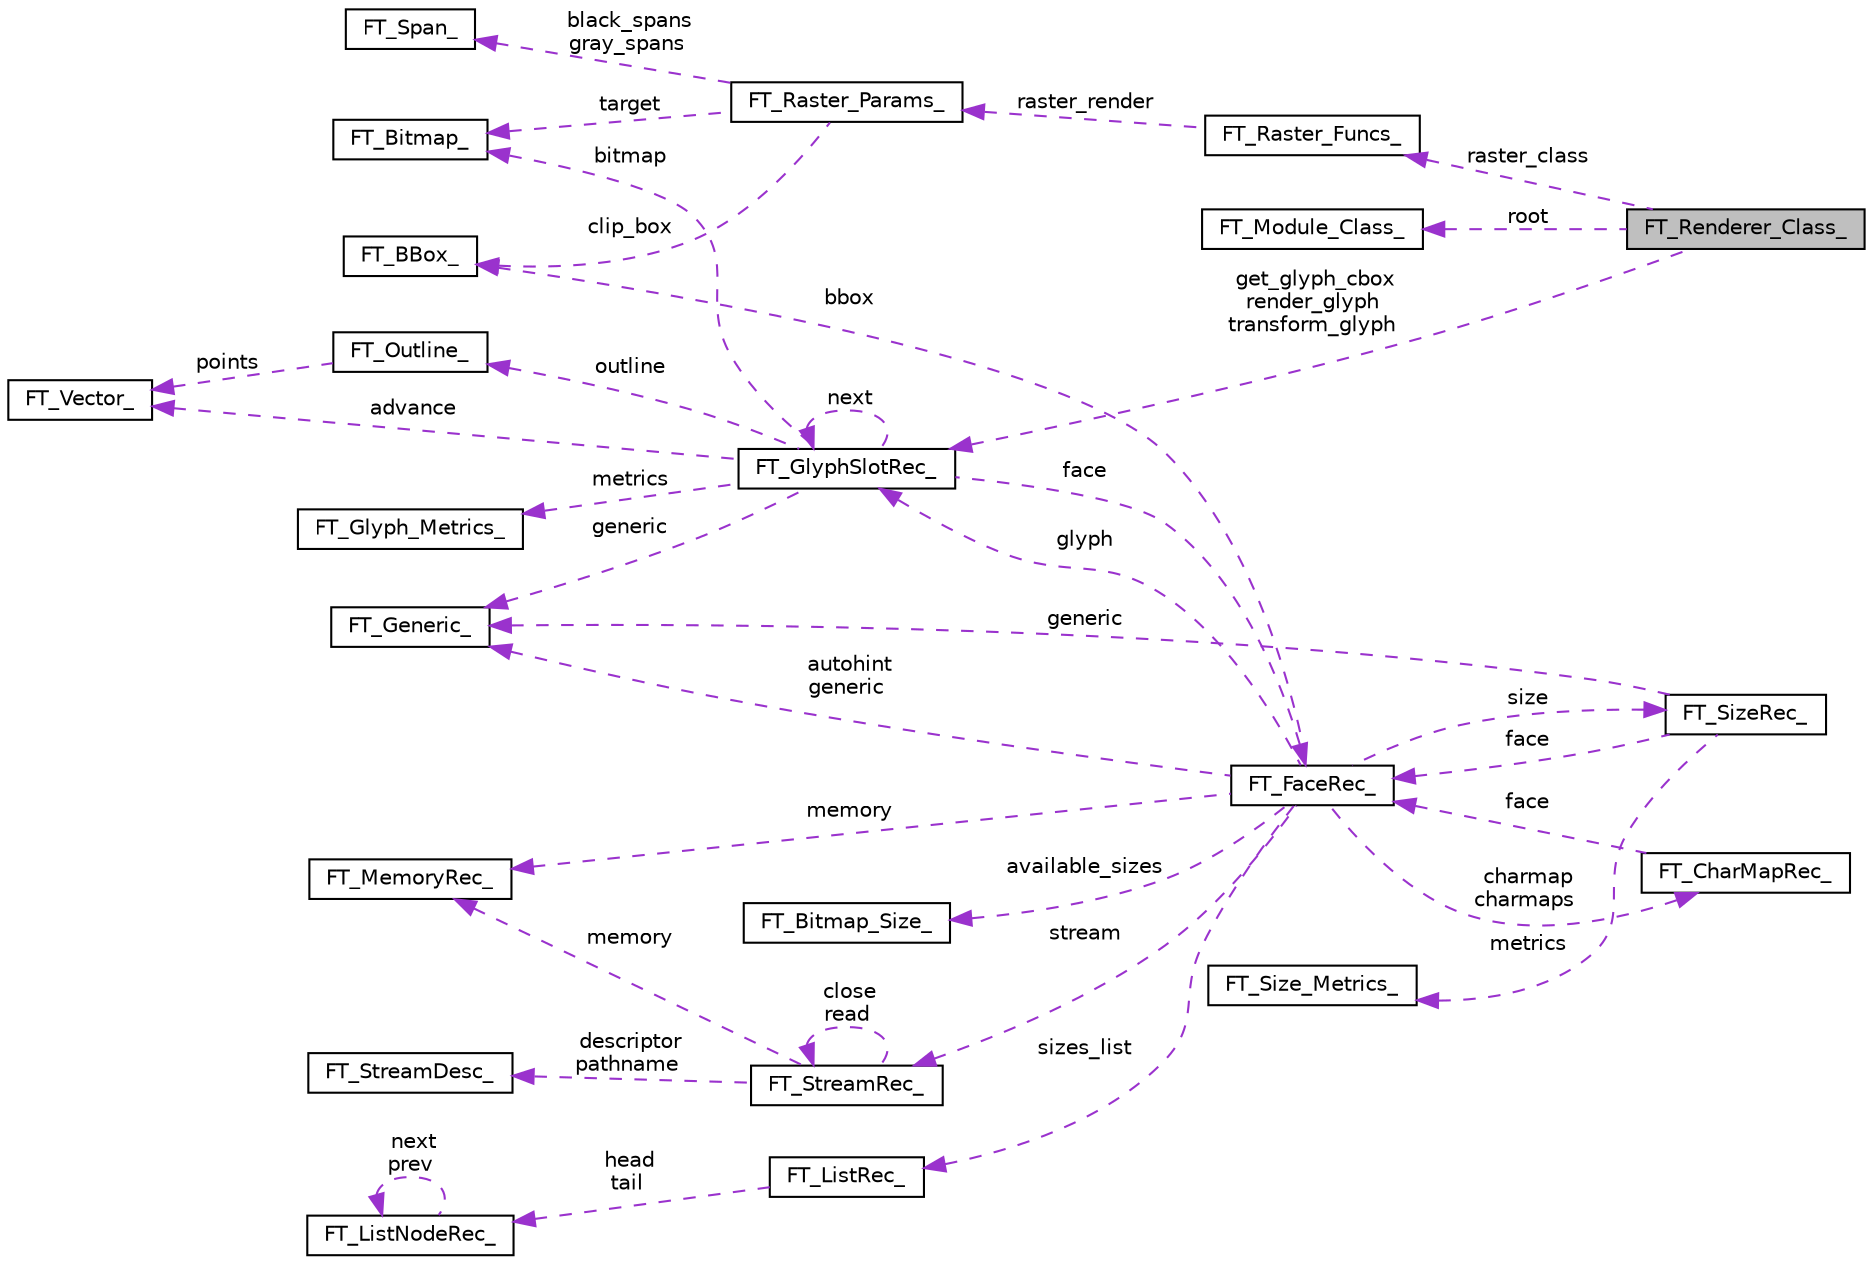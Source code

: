 digraph "FT_Renderer_Class_"
{
 // LATEX_PDF_SIZE
  edge [fontname="Helvetica",fontsize="10",labelfontname="Helvetica",labelfontsize="10"];
  node [fontname="Helvetica",fontsize="10",shape=record];
  rankdir="LR";
  Node1 [label="FT_Renderer_Class_",height=0.2,width=0.4,color="black", fillcolor="grey75", style="filled", fontcolor="black",tooltip=" "];
  Node2 -> Node1 [dir="back",color="darkorchid3",fontsize="10",style="dashed",label=" raster_class" ,fontname="Helvetica"];
  Node2 [label="FT_Raster_Funcs_",height=0.2,width=0.4,color="black", fillcolor="white", style="filled",URL="$d1/d77/structFT__Raster__Funcs__.html",tooltip=" "];
  Node3 -> Node2 [dir="back",color="darkorchid3",fontsize="10",style="dashed",label=" raster_render" ,fontname="Helvetica"];
  Node3 [label="FT_Raster_Params_",height=0.2,width=0.4,color="black", fillcolor="white", style="filled",URL="$dc/d74/structFT__Raster__Params__.html",tooltip=" "];
  Node4 -> Node3 [dir="back",color="darkorchid3",fontsize="10",style="dashed",label=" black_spans\ngray_spans" ,fontname="Helvetica"];
  Node4 [label="FT_Span_",height=0.2,width=0.4,color="black", fillcolor="white", style="filled",URL="$d4/dd0/structFT__Span__.html",tooltip=" "];
  Node5 -> Node3 [dir="back",color="darkorchid3",fontsize="10",style="dashed",label=" target" ,fontname="Helvetica"];
  Node5 [label="FT_Bitmap_",height=0.2,width=0.4,color="black", fillcolor="white", style="filled",URL="$dd/d08/structFT__Bitmap__.html",tooltip=" "];
  Node6 -> Node3 [dir="back",color="darkorchid3",fontsize="10",style="dashed",label=" clip_box" ,fontname="Helvetica"];
  Node6 [label="FT_BBox_",height=0.2,width=0.4,color="black", fillcolor="white", style="filled",URL="$d2/d52/structFT__BBox__.html",tooltip=" "];
  Node7 -> Node1 [dir="back",color="darkorchid3",fontsize="10",style="dashed",label=" root" ,fontname="Helvetica"];
  Node7 [label="FT_Module_Class_",height=0.2,width=0.4,color="black", fillcolor="white", style="filled",URL="$d5/d04/structFT__Module__Class__.html",tooltip=" "];
  Node8 -> Node1 [dir="back",color="darkorchid3",fontsize="10",style="dashed",label=" get_glyph_cbox\nrender_glyph\ntransform_glyph" ,fontname="Helvetica"];
  Node8 [label="FT_GlyphSlotRec_",height=0.2,width=0.4,color="black", fillcolor="white", style="filled",URL="$d9/ded/structFT__GlyphSlotRec__.html",tooltip=" "];
  Node9 -> Node8 [dir="back",color="darkorchid3",fontsize="10",style="dashed",label=" outline" ,fontname="Helvetica"];
  Node9 [label="FT_Outline_",height=0.2,width=0.4,color="black", fillcolor="white", style="filled",URL="$dc/d2d/structFT__Outline__.html",tooltip=" "];
  Node10 -> Node9 [dir="back",color="darkorchid3",fontsize="10",style="dashed",label=" points" ,fontname="Helvetica"];
  Node10 [label="FT_Vector_",height=0.2,width=0.4,color="black", fillcolor="white", style="filled",URL="$da/d23/structFT__Vector__.html",tooltip=" "];
  Node10 -> Node8 [dir="back",color="darkorchid3",fontsize="10",style="dashed",label=" advance" ,fontname="Helvetica"];
  Node11 -> Node8 [dir="back",color="darkorchid3",fontsize="10",style="dashed",label=" generic" ,fontname="Helvetica"];
  Node11 [label="FT_Generic_",height=0.2,width=0.4,color="black", fillcolor="white", style="filled",URL="$d3/d3f/structFT__Generic__.html",tooltip=" "];
  Node8 -> Node8 [dir="back",color="darkorchid3",fontsize="10",style="dashed",label=" next" ,fontname="Helvetica"];
  Node5 -> Node8 [dir="back",color="darkorchid3",fontsize="10",style="dashed",label=" bitmap" ,fontname="Helvetica"];
  Node12 -> Node8 [dir="back",color="darkorchid3",fontsize="10",style="dashed",label=" metrics" ,fontname="Helvetica"];
  Node12 [label="FT_Glyph_Metrics_",height=0.2,width=0.4,color="black", fillcolor="white", style="filled",URL="$dc/d5c/structFT__Glyph__Metrics__.html",tooltip=" "];
  Node13 -> Node8 [dir="back",color="darkorchid3",fontsize="10",style="dashed",label=" face" ,fontname="Helvetica"];
  Node13 [label="FT_FaceRec_",height=0.2,width=0.4,color="black", fillcolor="white", style="filled",URL="$d8/d30/structFT__FaceRec__.html",tooltip=" "];
  Node14 -> Node13 [dir="back",color="darkorchid3",fontsize="10",style="dashed",label=" stream" ,fontname="Helvetica"];
  Node14 [label="FT_StreamRec_",height=0.2,width=0.4,color="black", fillcolor="white", style="filled",URL="$d4/d5c/structFT__StreamRec__.html",tooltip=" "];
  Node14 -> Node14 [dir="back",color="darkorchid3",fontsize="10",style="dashed",label=" close\nread" ,fontname="Helvetica"];
  Node15 -> Node14 [dir="back",color="darkorchid3",fontsize="10",style="dashed",label=" memory" ,fontname="Helvetica"];
  Node15 [label="FT_MemoryRec_",height=0.2,width=0.4,color="black", fillcolor="white", style="filled",URL="$d2/d49/structFT__MemoryRec__.html",tooltip=" "];
  Node16 -> Node14 [dir="back",color="darkorchid3",fontsize="10",style="dashed",label=" descriptor\npathname" ,fontname="Helvetica"];
  Node16 [label="FT_StreamDesc_",height=0.2,width=0.4,color="black", fillcolor="white", style="filled",URL="$d0/dfe/unionFT__StreamDesc__.html",tooltip=" "];
  Node17 -> Node13 [dir="back",color="darkorchid3",fontsize="10",style="dashed",label=" charmap\ncharmaps" ,fontname="Helvetica"];
  Node17 [label="FT_CharMapRec_",height=0.2,width=0.4,color="black", fillcolor="white", style="filled",URL="$d9/ddf/structFT__CharMapRec__.html",tooltip=" "];
  Node13 -> Node17 [dir="back",color="darkorchid3",fontsize="10",style="dashed",label=" face" ,fontname="Helvetica"];
  Node18 -> Node13 [dir="back",color="darkorchid3",fontsize="10",style="dashed",label=" available_sizes" ,fontname="Helvetica"];
  Node18 [label="FT_Bitmap_Size_",height=0.2,width=0.4,color="black", fillcolor="white", style="filled",URL="$d2/df9/structFT__Bitmap__Size__.html",tooltip=" "];
  Node19 -> Node13 [dir="back",color="darkorchid3",fontsize="10",style="dashed",label=" sizes_list" ,fontname="Helvetica"];
  Node19 [label="FT_ListRec_",height=0.2,width=0.4,color="black", fillcolor="white", style="filled",URL="$d7/df2/structFT__ListRec__.html",tooltip=" "];
  Node20 -> Node19 [dir="back",color="darkorchid3",fontsize="10",style="dashed",label=" head\ntail" ,fontname="Helvetica"];
  Node20 [label="FT_ListNodeRec_",height=0.2,width=0.4,color="black", fillcolor="white", style="filled",URL="$d6/d26/structFT__ListNodeRec__.html",tooltip=" "];
  Node20 -> Node20 [dir="back",color="darkorchid3",fontsize="10",style="dashed",label=" next\nprev" ,fontname="Helvetica"];
  Node11 -> Node13 [dir="back",color="darkorchid3",fontsize="10",style="dashed",label=" autohint\ngeneric" ,fontname="Helvetica"];
  Node21 -> Node13 [dir="back",color="darkorchid3",fontsize="10",style="dashed",label=" size" ,fontname="Helvetica"];
  Node21 [label="FT_SizeRec_",height=0.2,width=0.4,color="black", fillcolor="white", style="filled",URL="$d9/dd2/structFT__SizeRec__.html",tooltip=" "];
  Node11 -> Node21 [dir="back",color="darkorchid3",fontsize="10",style="dashed",label=" generic" ,fontname="Helvetica"];
  Node22 -> Node21 [dir="back",color="darkorchid3",fontsize="10",style="dashed",label=" metrics" ,fontname="Helvetica"];
  Node22 [label="FT_Size_Metrics_",height=0.2,width=0.4,color="black", fillcolor="white", style="filled",URL="$da/d29/structFT__Size__Metrics__.html",tooltip=" "];
  Node13 -> Node21 [dir="back",color="darkorchid3",fontsize="10",style="dashed",label=" face" ,fontname="Helvetica"];
  Node8 -> Node13 [dir="back",color="darkorchid3",fontsize="10",style="dashed",label=" glyph" ,fontname="Helvetica"];
  Node15 -> Node13 [dir="back",color="darkorchid3",fontsize="10",style="dashed",label=" memory" ,fontname="Helvetica"];
  Node6 -> Node13 [dir="back",color="darkorchid3",fontsize="10",style="dashed",label=" bbox" ,fontname="Helvetica"];
}

